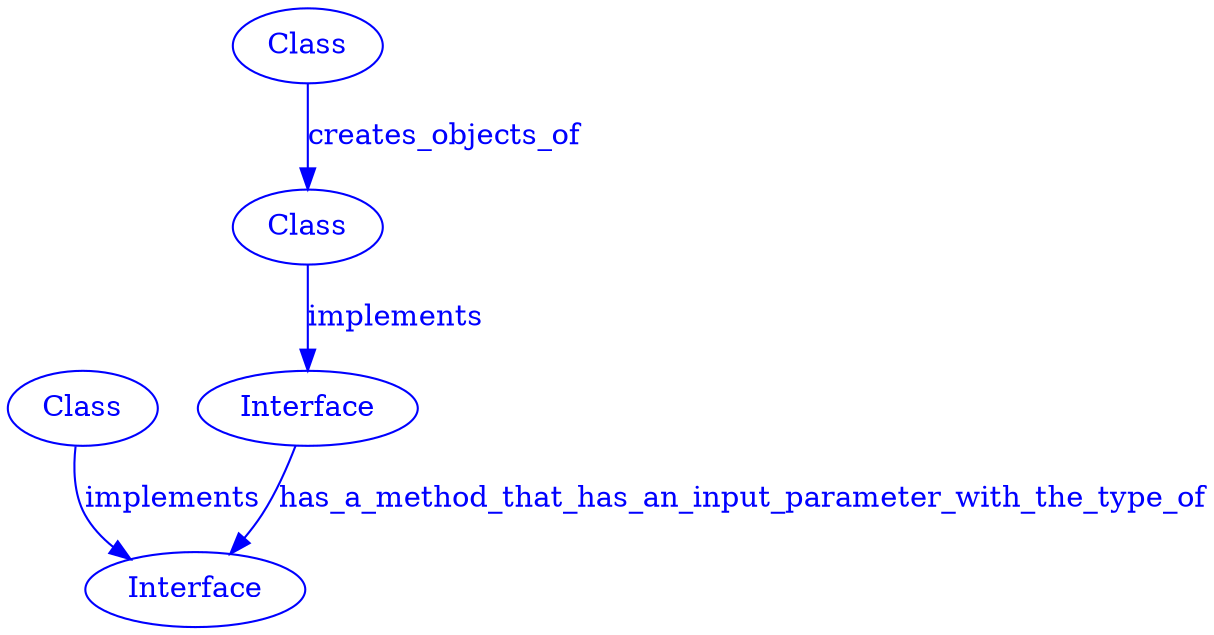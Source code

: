 
digraph SubdueGraph {
  1 [label="Class",color=blue,fontcolor=blue];
  2 [label="Class",color=blue,fontcolor=blue];
  4 [label="Interface",color=blue,fontcolor=blue];
  9 [label="Class",color=blue,fontcolor=blue];
  12 [label="Interface",color=blue,fontcolor=blue];
  1 -> 12 [label="implements",color=blue,fontcolor=blue];
  2 -> 4 [label="implements",color=blue,fontcolor=blue];
  9 -> 1 [label="creates_objects_of",color=blue,fontcolor=blue];
  12 -> 4 [label="has_a_method_that_has_an_input_parameter_with_the_type_of",color=blue,fontcolor=blue];
}
